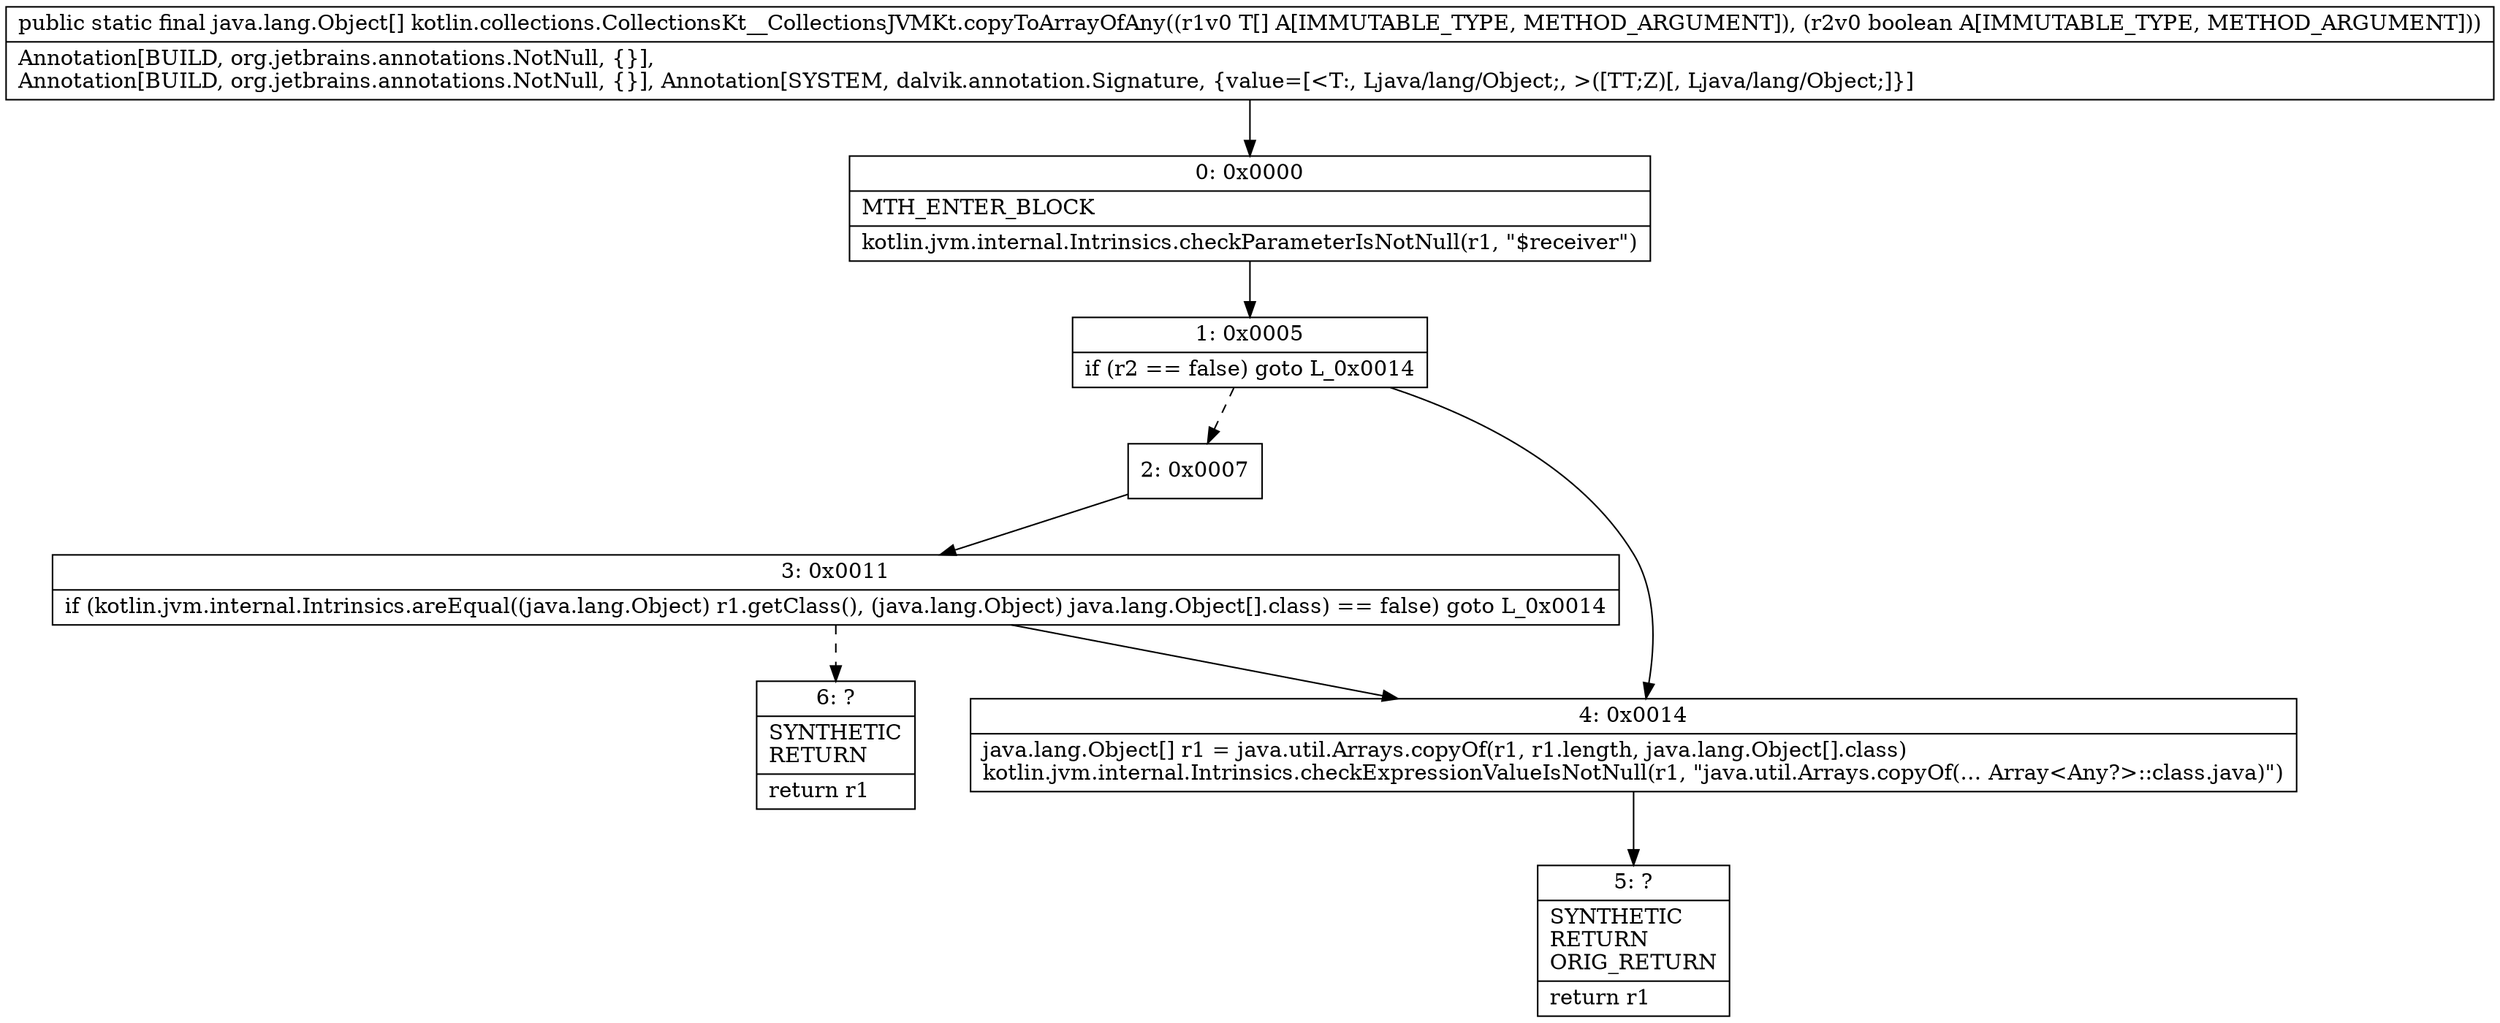 digraph "CFG forkotlin.collections.CollectionsKt__CollectionsJVMKt.copyToArrayOfAny([Ljava\/lang\/Object;Z)[Ljava\/lang\/Object;" {
Node_0 [shape=record,label="{0\:\ 0x0000|MTH_ENTER_BLOCK\l|kotlin.jvm.internal.Intrinsics.checkParameterIsNotNull(r1, \"$receiver\")\l}"];
Node_1 [shape=record,label="{1\:\ 0x0005|if (r2 == false) goto L_0x0014\l}"];
Node_2 [shape=record,label="{2\:\ 0x0007}"];
Node_3 [shape=record,label="{3\:\ 0x0011|if (kotlin.jvm.internal.Intrinsics.areEqual((java.lang.Object) r1.getClass(), (java.lang.Object) java.lang.Object[].class) == false) goto L_0x0014\l}"];
Node_4 [shape=record,label="{4\:\ 0x0014|java.lang.Object[] r1 = java.util.Arrays.copyOf(r1, r1.length, java.lang.Object[].class)\lkotlin.jvm.internal.Intrinsics.checkExpressionValueIsNotNull(r1, \"java.util.Arrays.copyOf(… Array\<Any?\>::class.java)\")\l}"];
Node_5 [shape=record,label="{5\:\ ?|SYNTHETIC\lRETURN\lORIG_RETURN\l|return r1\l}"];
Node_6 [shape=record,label="{6\:\ ?|SYNTHETIC\lRETURN\l|return r1\l}"];
MethodNode[shape=record,label="{public static final java.lang.Object[] kotlin.collections.CollectionsKt__CollectionsJVMKt.copyToArrayOfAny((r1v0 T[] A[IMMUTABLE_TYPE, METHOD_ARGUMENT]), (r2v0 boolean A[IMMUTABLE_TYPE, METHOD_ARGUMENT]))  | Annotation[BUILD, org.jetbrains.annotations.NotNull, \{\}], \lAnnotation[BUILD, org.jetbrains.annotations.NotNull, \{\}], Annotation[SYSTEM, dalvik.annotation.Signature, \{value=[\<T:, Ljava\/lang\/Object;, \>([TT;Z)[, Ljava\/lang\/Object;]\}]\l}"];
MethodNode -> Node_0;
Node_0 -> Node_1;
Node_1 -> Node_2[style=dashed];
Node_1 -> Node_4;
Node_2 -> Node_3;
Node_3 -> Node_4;
Node_3 -> Node_6[style=dashed];
Node_4 -> Node_5;
}

